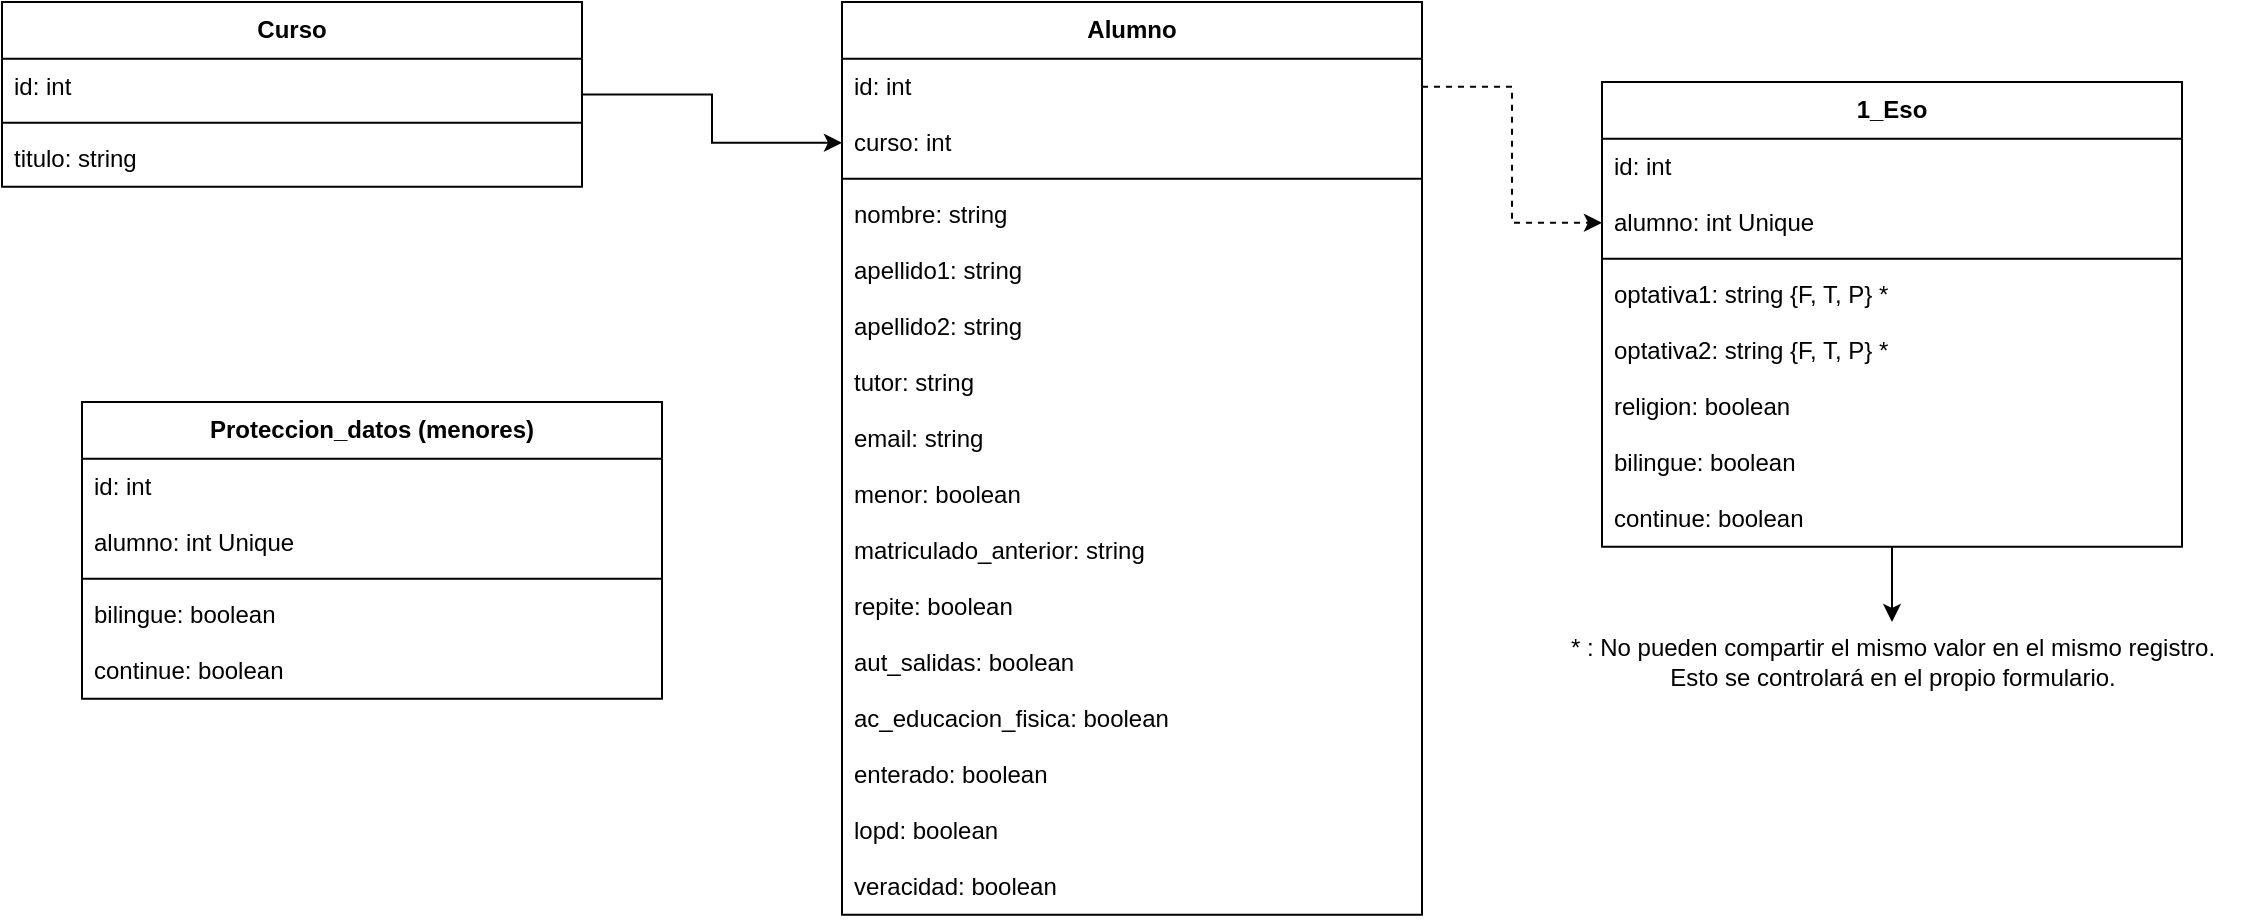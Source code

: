 <mxfile version="24.0.1" type="github">
  <diagram name="Página-1" id="L9Hy-lPy9pak_FFDsu_S">
    <mxGraphModel dx="1120" dy="508" grid="1" gridSize="10" guides="1" tooltips="1" connect="1" arrows="1" fold="1" page="1" pageScale="1" pageWidth="1169" pageHeight="1654" math="0" shadow="0">
      <root>
        <mxCell id="0" />
        <mxCell id="1" parent="0" />
        <mxCell id="2" value="Alumno" style="swimlane;fontStyle=1;align=center;verticalAlign=top;childLayout=stackLayout;horizontal=1;startSize=28.4;horizontalStack=0;resizeParent=1;resizeParentMax=0;resizeLast=0;collapsible=0;marginBottom=0;" parent="1" vertex="1">
          <mxGeometry x="450" y="30" width="290" height="456.4" as="geometry" />
        </mxCell>
        <mxCell id="3" value="id: int" style="text;strokeColor=none;fillColor=none;align=left;verticalAlign=top;spacingLeft=4;spacingRight=4;overflow=hidden;rotatable=0;points=[[0,0.5],[1,0.5]];portConstraint=eastwest;" parent="2" vertex="1">
          <mxGeometry y="28.4" width="290" height="28" as="geometry" />
        </mxCell>
        <mxCell id="ihUTTsUJjHFT3oGh5B51-11" value="curso: int" style="text;strokeColor=none;fillColor=none;align=left;verticalAlign=top;spacingLeft=4;spacingRight=4;overflow=hidden;rotatable=0;points=[[0,0.5],[1,0.5]];portConstraint=eastwest;" parent="2" vertex="1">
          <mxGeometry y="56.4" width="290" height="28" as="geometry" />
        </mxCell>
        <mxCell id="6" style="line;strokeWidth=1;fillColor=none;align=left;verticalAlign=middle;spacingTop=-1;spacingLeft=3;spacingRight=3;rotatable=0;labelPosition=right;points=[];portConstraint=eastwest;strokeColor=inherit;" parent="2" vertex="1">
          <mxGeometry y="84.4" width="290" height="8" as="geometry" />
        </mxCell>
        <mxCell id="ihUTTsUJjHFT3oGh5B51-8" value="nombre: string" style="text;strokeColor=none;fillColor=none;align=left;verticalAlign=top;spacingLeft=4;spacingRight=4;overflow=hidden;rotatable=0;points=[[0,0.5],[1,0.5]];portConstraint=eastwest;" parent="2" vertex="1">
          <mxGeometry y="92.4" width="290" height="28" as="geometry" />
        </mxCell>
        <mxCell id="4" value="apellido1: string" style="text;strokeColor=none;fillColor=none;align=left;verticalAlign=top;spacingLeft=4;spacingRight=4;overflow=hidden;rotatable=0;points=[[0,0.5],[1,0.5]];portConstraint=eastwest;" parent="2" vertex="1">
          <mxGeometry y="120.4" width="290" height="28" as="geometry" />
        </mxCell>
        <mxCell id="ihUTTsUJjHFT3oGh5B51-9" value="apellido2: string" style="text;strokeColor=none;fillColor=none;align=left;verticalAlign=top;spacingLeft=4;spacingRight=4;overflow=hidden;rotatable=0;points=[[0,0.5],[1,0.5]];portConstraint=eastwest;" parent="2" vertex="1">
          <mxGeometry y="148.4" width="290" height="28" as="geometry" />
        </mxCell>
        <mxCell id="ihUTTsUJjHFT3oGh5B51-10" value="tutor: string" style="text;strokeColor=none;fillColor=none;align=left;verticalAlign=top;spacingLeft=4;spacingRight=4;overflow=hidden;rotatable=0;points=[[0,0.5],[1,0.5]];portConstraint=eastwest;" parent="2" vertex="1">
          <mxGeometry y="176.4" width="290" height="28" as="geometry" />
        </mxCell>
        <mxCell id="5" value="email: string" style="text;strokeColor=none;fillColor=none;align=left;verticalAlign=top;spacingLeft=4;spacingRight=4;overflow=hidden;rotatable=0;points=[[0,0.5],[1,0.5]];portConstraint=eastwest;" parent="2" vertex="1">
          <mxGeometry y="204.4" width="290" height="28" as="geometry" />
        </mxCell>
        <mxCell id="ihUTTsUJjHFT3oGh5B51-25" value="menor: boolean" style="text;strokeColor=none;fillColor=none;align=left;verticalAlign=top;spacingLeft=4;spacingRight=4;overflow=hidden;rotatable=0;points=[[0,0.5],[1,0.5]];portConstraint=eastwest;" parent="2" vertex="1">
          <mxGeometry y="232.4" width="290" height="28" as="geometry" />
        </mxCell>
        <mxCell id="ihUTTsUJjHFT3oGh5B51-26" value="matriculado_anterior: string" style="text;strokeColor=none;fillColor=none;align=left;verticalAlign=top;spacingLeft=4;spacingRight=4;overflow=hidden;rotatable=0;points=[[0,0.5],[1,0.5]];portConstraint=eastwest;" parent="2" vertex="1">
          <mxGeometry y="260.4" width="290" height="28" as="geometry" />
        </mxCell>
        <mxCell id="ihUTTsUJjHFT3oGh5B51-28" value="repite: boolean" style="text;strokeColor=none;fillColor=none;align=left;verticalAlign=top;spacingLeft=4;spacingRight=4;overflow=hidden;rotatable=0;points=[[0,0.5],[1,0.5]];portConstraint=eastwest;" parent="2" vertex="1">
          <mxGeometry y="288.4" width="290" height="28" as="geometry" />
        </mxCell>
        <mxCell id="ihUTTsUJjHFT3oGh5B51-29" value="aut_salidas: boolean" style="text;strokeColor=none;fillColor=none;align=left;verticalAlign=top;spacingLeft=4;spacingRight=4;overflow=hidden;rotatable=0;points=[[0,0.5],[1,0.5]];portConstraint=eastwest;" parent="2" vertex="1">
          <mxGeometry y="316.4" width="290" height="28" as="geometry" />
        </mxCell>
        <mxCell id="ihUTTsUJjHFT3oGh5B51-31" value="ac_educacion_fisica: boolean" style="text;strokeColor=none;fillColor=none;align=left;verticalAlign=top;spacingLeft=4;spacingRight=4;overflow=hidden;rotatable=0;points=[[0,0.5],[1,0.5]];portConstraint=eastwest;" parent="2" vertex="1">
          <mxGeometry y="344.4" width="290" height="28" as="geometry" />
        </mxCell>
        <mxCell id="ihUTTsUJjHFT3oGh5B51-33" value="enterado: boolean" style="text;strokeColor=none;fillColor=none;align=left;verticalAlign=top;spacingLeft=4;spacingRight=4;overflow=hidden;rotatable=0;points=[[0,0.5],[1,0.5]];portConstraint=eastwest;" parent="2" vertex="1">
          <mxGeometry y="372.4" width="290" height="28" as="geometry" />
        </mxCell>
        <mxCell id="ihUTTsUJjHFT3oGh5B51-34" value="lopd: boolean" style="text;strokeColor=none;fillColor=none;align=left;verticalAlign=top;spacingLeft=4;spacingRight=4;overflow=hidden;rotatable=0;points=[[0,0.5],[1,0.5]];portConstraint=eastwest;" parent="2" vertex="1">
          <mxGeometry y="400.4" width="290" height="28" as="geometry" />
        </mxCell>
        <mxCell id="ihUTTsUJjHFT3oGh5B51-35" value="veracidad: boolean" style="text;strokeColor=none;fillColor=none;align=left;verticalAlign=top;spacingLeft=4;spacingRight=4;overflow=hidden;rotatable=0;points=[[0,0.5],[1,0.5]];portConstraint=eastwest;" parent="2" vertex="1">
          <mxGeometry y="428.4" width="290" height="28" as="geometry" />
        </mxCell>
        <mxCell id="ihUTTsUJjHFT3oGh5B51-23" style="edgeStyle=orthogonalEdgeStyle;rounded=0;orthogonalLoop=1;jettySize=auto;html=1;" parent="1" source="ihUTTsUJjHFT3oGh5B51-12" target="ihUTTsUJjHFT3oGh5B51-11" edge="1">
          <mxGeometry relative="1" as="geometry">
            <mxPoint x="400" y="120" as="targetPoint" />
          </mxGeometry>
        </mxCell>
        <mxCell id="ihUTTsUJjHFT3oGh5B51-12" value="Curso" style="swimlane;fontStyle=1;align=center;verticalAlign=top;childLayout=stackLayout;horizontal=1;startSize=28.4;horizontalStack=0;resizeParent=1;resizeParentMax=0;resizeLast=0;collapsible=0;marginBottom=0;" parent="1" vertex="1">
          <mxGeometry x="30" y="30" width="290" height="92.4" as="geometry" />
        </mxCell>
        <mxCell id="ihUTTsUJjHFT3oGh5B51-13" value="id: int" style="text;strokeColor=none;fillColor=none;align=left;verticalAlign=top;spacingLeft=4;spacingRight=4;overflow=hidden;rotatable=0;points=[[0,0.5],[1,0.5]];portConstraint=eastwest;" parent="ihUTTsUJjHFT3oGh5B51-12" vertex="1">
          <mxGeometry y="28.4" width="290" height="28" as="geometry" />
        </mxCell>
        <mxCell id="ihUTTsUJjHFT3oGh5B51-15" style="line;strokeWidth=1;fillColor=none;align=left;verticalAlign=middle;spacingTop=-1;spacingLeft=3;spacingRight=3;rotatable=0;labelPosition=right;points=[];portConstraint=eastwest;strokeColor=inherit;" parent="ihUTTsUJjHFT3oGh5B51-12" vertex="1">
          <mxGeometry y="56.4" width="290" height="8" as="geometry" />
        </mxCell>
        <mxCell id="ihUTTsUJjHFT3oGh5B51-16" value="titulo: string" style="text;strokeColor=none;fillColor=none;align=left;verticalAlign=top;spacingLeft=4;spacingRight=4;overflow=hidden;rotatable=0;points=[[0,0.5],[1,0.5]];portConstraint=eastwest;" parent="ihUTTsUJjHFT3oGh5B51-12" vertex="1">
          <mxGeometry y="64.4" width="290" height="28" as="geometry" />
        </mxCell>
        <mxCell id="ihUTTsUJjHFT3oGh5B51-58" value="" style="edgeStyle=orthogonalEdgeStyle;rounded=0;orthogonalLoop=1;jettySize=auto;html=1;" parent="1" source="ihUTTsUJjHFT3oGh5B51-47" target="ihUTTsUJjHFT3oGh5B51-56" edge="1">
          <mxGeometry relative="1" as="geometry" />
        </mxCell>
        <mxCell id="ihUTTsUJjHFT3oGh5B51-47" value="1_Eso" style="swimlane;fontStyle=1;align=center;verticalAlign=top;childLayout=stackLayout;horizontal=1;startSize=28.4;horizontalStack=0;resizeParent=1;resizeParentMax=0;resizeLast=0;collapsible=0;marginBottom=0;" parent="1" vertex="1">
          <mxGeometry x="830" y="70" width="290" height="232.4" as="geometry" />
        </mxCell>
        <mxCell id="ihUTTsUJjHFT3oGh5B51-48" value="id: int" style="text;strokeColor=none;fillColor=none;align=left;verticalAlign=top;spacingLeft=4;spacingRight=4;overflow=hidden;rotatable=0;points=[[0,0.5],[1,0.5]];portConstraint=eastwest;" parent="ihUTTsUJjHFT3oGh5B51-47" vertex="1">
          <mxGeometry y="28.4" width="290" height="28" as="geometry" />
        </mxCell>
        <mxCell id="ihUTTsUJjHFT3oGh5B51-57" value="alumno: int Unique" style="text;strokeColor=none;fillColor=none;align=left;verticalAlign=top;spacingLeft=4;spacingRight=4;overflow=hidden;rotatable=0;points=[[0,0.5],[1,0.5]];portConstraint=eastwest;" parent="ihUTTsUJjHFT3oGh5B51-47" vertex="1">
          <mxGeometry y="56.4" width="290" height="28" as="geometry" />
        </mxCell>
        <mxCell id="ihUTTsUJjHFT3oGh5B51-49" style="line;strokeWidth=1;fillColor=none;align=left;verticalAlign=middle;spacingTop=-1;spacingLeft=3;spacingRight=3;rotatable=0;labelPosition=right;points=[];portConstraint=eastwest;strokeColor=inherit;" parent="ihUTTsUJjHFT3oGh5B51-47" vertex="1">
          <mxGeometry y="84.4" width="290" height="8" as="geometry" />
        </mxCell>
        <mxCell id="ihUTTsUJjHFT3oGh5B51-50" value="optativa1: string {F, T, P} *" style="text;strokeColor=none;fillColor=none;align=left;verticalAlign=top;spacingLeft=4;spacingRight=4;overflow=hidden;rotatable=0;points=[[0,0.5],[1,0.5]];portConstraint=eastwest;" parent="ihUTTsUJjHFT3oGh5B51-47" vertex="1">
          <mxGeometry y="92.4" width="290" height="28" as="geometry" />
        </mxCell>
        <mxCell id="ihUTTsUJjHFT3oGh5B51-52" value="optativa2: string {F, T, P} *" style="text;strokeColor=none;fillColor=none;align=left;verticalAlign=top;spacingLeft=4;spacingRight=4;overflow=hidden;rotatable=0;points=[[0,0.5],[1,0.5]];portConstraint=eastwest;" parent="ihUTTsUJjHFT3oGh5B51-47" vertex="1">
          <mxGeometry y="120.4" width="290" height="28" as="geometry" />
        </mxCell>
        <mxCell id="ihUTTsUJjHFT3oGh5B51-53" value="religion: boolean" style="text;strokeColor=none;fillColor=none;align=left;verticalAlign=top;spacingLeft=4;spacingRight=4;overflow=hidden;rotatable=0;points=[[0,0.5],[1,0.5]];portConstraint=eastwest;" parent="ihUTTsUJjHFT3oGh5B51-47" vertex="1">
          <mxGeometry y="148.4" width="290" height="28" as="geometry" />
        </mxCell>
        <mxCell id="ihUTTsUJjHFT3oGh5B51-54" value="bilingue: boolean" style="text;strokeColor=none;fillColor=none;align=left;verticalAlign=top;spacingLeft=4;spacingRight=4;overflow=hidden;rotatable=0;points=[[0,0.5],[1,0.5]];portConstraint=eastwest;" parent="ihUTTsUJjHFT3oGh5B51-47" vertex="1">
          <mxGeometry y="176.4" width="290" height="28" as="geometry" />
        </mxCell>
        <mxCell id="ihUTTsUJjHFT3oGh5B51-55" value="continue: boolean" style="text;strokeColor=none;fillColor=none;align=left;verticalAlign=top;spacingLeft=4;spacingRight=4;overflow=hidden;rotatable=0;points=[[0,0.5],[1,0.5]];portConstraint=eastwest;" parent="ihUTTsUJjHFT3oGh5B51-47" vertex="1">
          <mxGeometry y="204.4" width="290" height="28" as="geometry" />
        </mxCell>
        <mxCell id="ihUTTsUJjHFT3oGh5B51-51" style="edgeStyle=orthogonalEdgeStyle;rounded=0;orthogonalLoop=1;jettySize=auto;html=1;exitX=1;exitY=0.5;exitDx=0;exitDy=0;dashed=1;" parent="1" source="3" target="ihUTTsUJjHFT3oGh5B51-57" edge="1">
          <mxGeometry relative="1" as="geometry" />
        </mxCell>
        <mxCell id="ihUTTsUJjHFT3oGh5B51-56" value="* : No pueden compartir el mismo valor en el mismo registro.&lt;br&gt;Esto se controlará en el propio formulario." style="text;html=1;align=center;verticalAlign=middle;resizable=0;points=[];autosize=1;strokeColor=none;fillColor=none;" parent="1" vertex="1">
          <mxGeometry x="795" y="340" width="360" height="40" as="geometry" />
        </mxCell>
        <mxCell id="MYl-MSqCvXyOJVGvQ3cw-6" value="Proteccion_datos (menores)" style="swimlane;fontStyle=1;align=center;verticalAlign=top;childLayout=stackLayout;horizontal=1;startSize=28.4;horizontalStack=0;resizeParent=1;resizeParentMax=0;resizeLast=0;collapsible=0;marginBottom=0;" vertex="1" parent="1">
          <mxGeometry x="70" y="230" width="290" height="148.4" as="geometry" />
        </mxCell>
        <mxCell id="MYl-MSqCvXyOJVGvQ3cw-7" value="id: int" style="text;strokeColor=none;fillColor=none;align=left;verticalAlign=top;spacingLeft=4;spacingRight=4;overflow=hidden;rotatable=0;points=[[0,0.5],[1,0.5]];portConstraint=eastwest;" vertex="1" parent="MYl-MSqCvXyOJVGvQ3cw-6">
          <mxGeometry y="28.4" width="290" height="28" as="geometry" />
        </mxCell>
        <mxCell id="MYl-MSqCvXyOJVGvQ3cw-8" value="alumno: int Unique" style="text;strokeColor=none;fillColor=none;align=left;verticalAlign=top;spacingLeft=4;spacingRight=4;overflow=hidden;rotatable=0;points=[[0,0.5],[1,0.5]];portConstraint=eastwest;" vertex="1" parent="MYl-MSqCvXyOJVGvQ3cw-6">
          <mxGeometry y="56.4" width="290" height="28" as="geometry" />
        </mxCell>
        <mxCell id="MYl-MSqCvXyOJVGvQ3cw-9" style="line;strokeWidth=1;fillColor=none;align=left;verticalAlign=middle;spacingTop=-1;spacingLeft=3;spacingRight=3;rotatable=0;labelPosition=right;points=[];portConstraint=eastwest;strokeColor=inherit;" vertex="1" parent="MYl-MSqCvXyOJVGvQ3cw-6">
          <mxGeometry y="84.4" width="290" height="8" as="geometry" />
        </mxCell>
        <mxCell id="MYl-MSqCvXyOJVGvQ3cw-13" value="bilingue: boolean" style="text;strokeColor=none;fillColor=none;align=left;verticalAlign=top;spacingLeft=4;spacingRight=4;overflow=hidden;rotatable=0;points=[[0,0.5],[1,0.5]];portConstraint=eastwest;" vertex="1" parent="MYl-MSqCvXyOJVGvQ3cw-6">
          <mxGeometry y="92.4" width="290" height="28" as="geometry" />
        </mxCell>
        <mxCell id="MYl-MSqCvXyOJVGvQ3cw-14" value="continue: boolean" style="text;strokeColor=none;fillColor=none;align=left;verticalAlign=top;spacingLeft=4;spacingRight=4;overflow=hidden;rotatable=0;points=[[0,0.5],[1,0.5]];portConstraint=eastwest;" vertex="1" parent="MYl-MSqCvXyOJVGvQ3cw-6">
          <mxGeometry y="120.4" width="290" height="28" as="geometry" />
        </mxCell>
      </root>
    </mxGraphModel>
  </diagram>
</mxfile>

